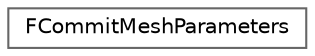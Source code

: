digraph "Graphical Class Hierarchy"
{
 // INTERACTIVE_SVG=YES
 // LATEX_PDF_SIZE
  bgcolor="transparent";
  edge [fontname=Helvetica,fontsize=10,labelfontname=Helvetica,labelfontsize=10];
  node [fontname=Helvetica,fontsize=10,shape=box,height=0.2,width=0.4];
  rankdir="LR";
  Node0 [id="Node000000",label="FCommitMeshParameters",height=0.2,width=0.4,color="grey40", fillcolor="white", style="filled",URL="$d8/dc8/structFCommitMeshParameters.html",tooltip="FCommitMeshParameters is used by ToolTarget Interfaces/Implementations that support setting a mesh (e..."];
}
